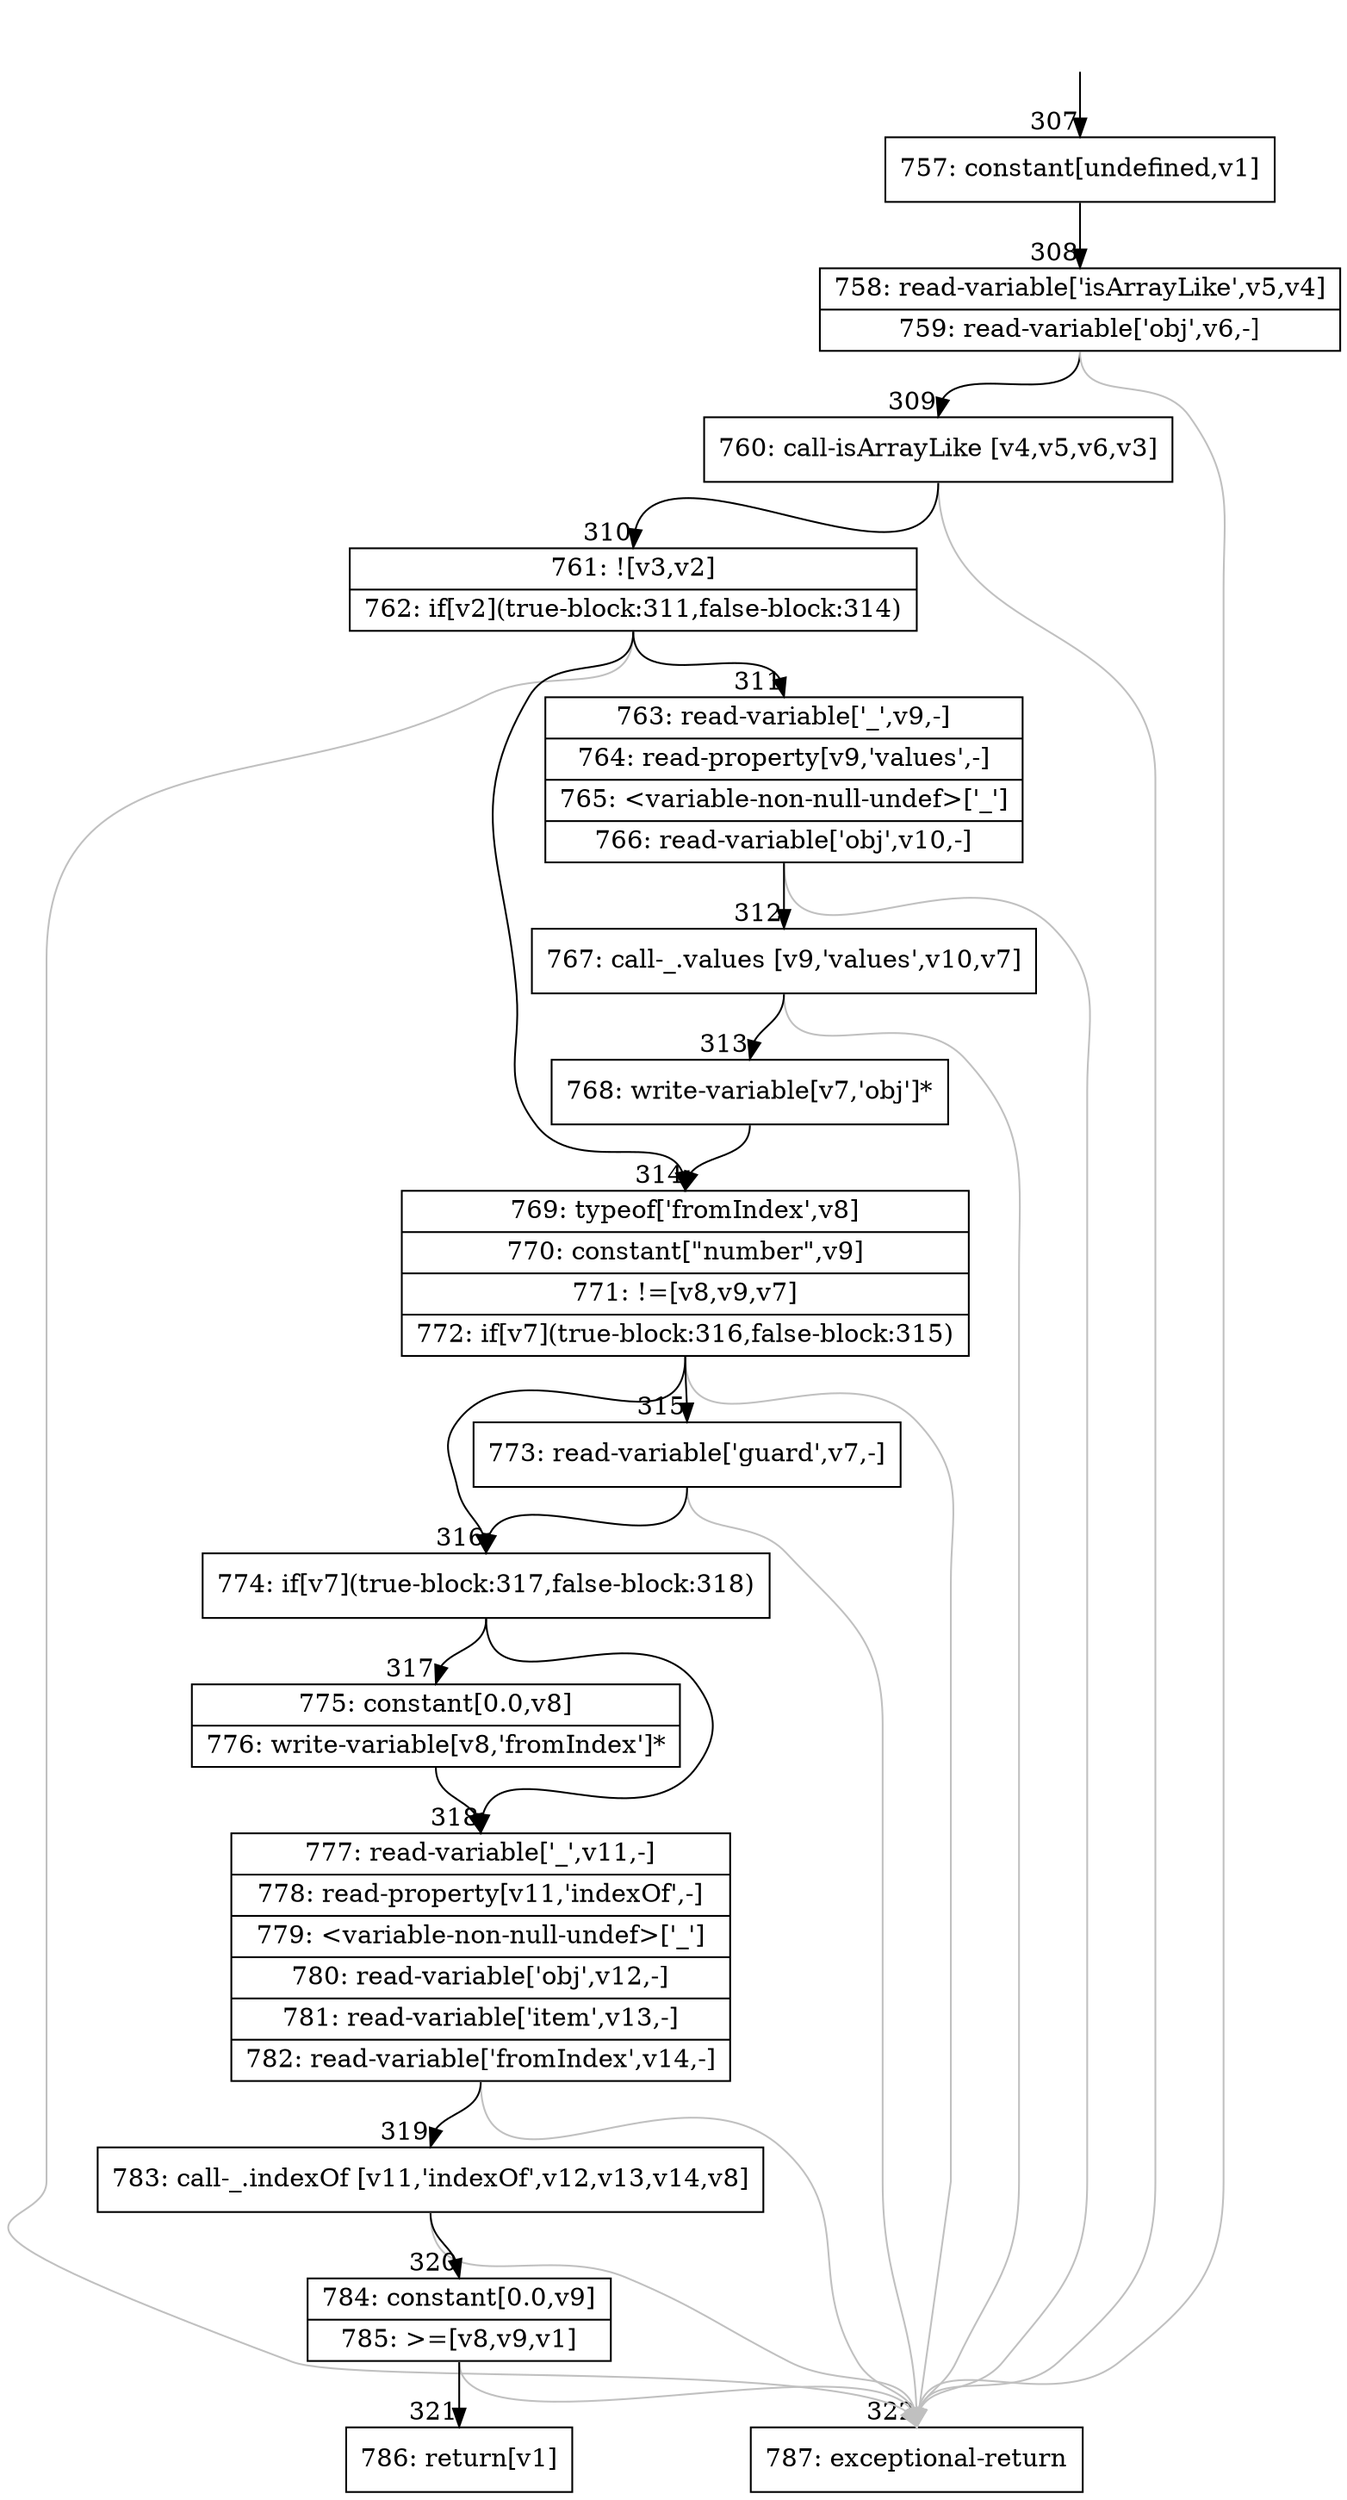 digraph {
rankdir="TD"
BB_entry29[shape=none,label=""];
BB_entry29 -> BB307 [tailport=s, headport=n, headlabel="    307"]
BB307 [shape=record label="{757: constant[undefined,v1]}" ] 
BB307 -> BB308 [tailport=s, headport=n, headlabel="      308"]
BB308 [shape=record label="{758: read-variable['isArrayLike',v5,v4]|759: read-variable['obj',v6,-]}" ] 
BB308 -> BB309 [tailport=s, headport=n, headlabel="      309"]
BB308 -> BB322 [tailport=s, headport=n, color=gray, headlabel="      322"]
BB309 [shape=record label="{760: call-isArrayLike [v4,v5,v6,v3]}" ] 
BB309 -> BB310 [tailport=s, headport=n, headlabel="      310"]
BB309 -> BB322 [tailport=s, headport=n, color=gray]
BB310 [shape=record label="{761: ![v3,v2]|762: if[v2](true-block:311,false-block:314)}" ] 
BB310 -> BB311 [tailport=s, headport=n, headlabel="      311"]
BB310 -> BB314 [tailport=s, headport=n, headlabel="      314"]
BB310 -> BB322 [tailport=s, headport=n, color=gray]
BB311 [shape=record label="{763: read-variable['_',v9,-]|764: read-property[v9,'values',-]|765: \<variable-non-null-undef\>['_']|766: read-variable['obj',v10,-]}" ] 
BB311 -> BB312 [tailport=s, headport=n, headlabel="      312"]
BB311 -> BB322 [tailport=s, headport=n, color=gray]
BB312 [shape=record label="{767: call-_.values [v9,'values',v10,v7]}" ] 
BB312 -> BB313 [tailport=s, headport=n, headlabel="      313"]
BB312 -> BB322 [tailport=s, headport=n, color=gray]
BB313 [shape=record label="{768: write-variable[v7,'obj']*}" ] 
BB313 -> BB314 [tailport=s, headport=n]
BB314 [shape=record label="{769: typeof['fromIndex',v8]|770: constant[\"number\",v9]|771: !=[v8,v9,v7]|772: if[v7](true-block:316,false-block:315)}" ] 
BB314 -> BB316 [tailport=s, headport=n, headlabel="      316"]
BB314 -> BB315 [tailport=s, headport=n, headlabel="      315"]
BB314 -> BB322 [tailport=s, headport=n, color=gray]
BB315 [shape=record label="{773: read-variable['guard',v7,-]}" ] 
BB315 -> BB316 [tailport=s, headport=n]
BB315 -> BB322 [tailport=s, headport=n, color=gray]
BB316 [shape=record label="{774: if[v7](true-block:317,false-block:318)}" ] 
BB316 -> BB317 [tailport=s, headport=n, headlabel="      317"]
BB316 -> BB318 [tailport=s, headport=n, headlabel="      318"]
BB317 [shape=record label="{775: constant[0.0,v8]|776: write-variable[v8,'fromIndex']*}" ] 
BB317 -> BB318 [tailport=s, headport=n]
BB318 [shape=record label="{777: read-variable['_',v11,-]|778: read-property[v11,'indexOf',-]|779: \<variable-non-null-undef\>['_']|780: read-variable['obj',v12,-]|781: read-variable['item',v13,-]|782: read-variable['fromIndex',v14,-]}" ] 
BB318 -> BB319 [tailport=s, headport=n, headlabel="      319"]
BB318 -> BB322 [tailport=s, headport=n, color=gray]
BB319 [shape=record label="{783: call-_.indexOf [v11,'indexOf',v12,v13,v14,v8]}" ] 
BB319 -> BB320 [tailport=s, headport=n, headlabel="      320"]
BB319 -> BB322 [tailport=s, headport=n, color=gray]
BB320 [shape=record label="{784: constant[0.0,v9]|785: \>=[v8,v9,v1]}" ] 
BB320 -> BB321 [tailport=s, headport=n, headlabel="      321"]
BB320 -> BB322 [tailport=s, headport=n, color=gray]
BB321 [shape=record label="{786: return[v1]}" ] 
BB322 [shape=record label="{787: exceptional-return}" ] 
//#$~ 268
}
